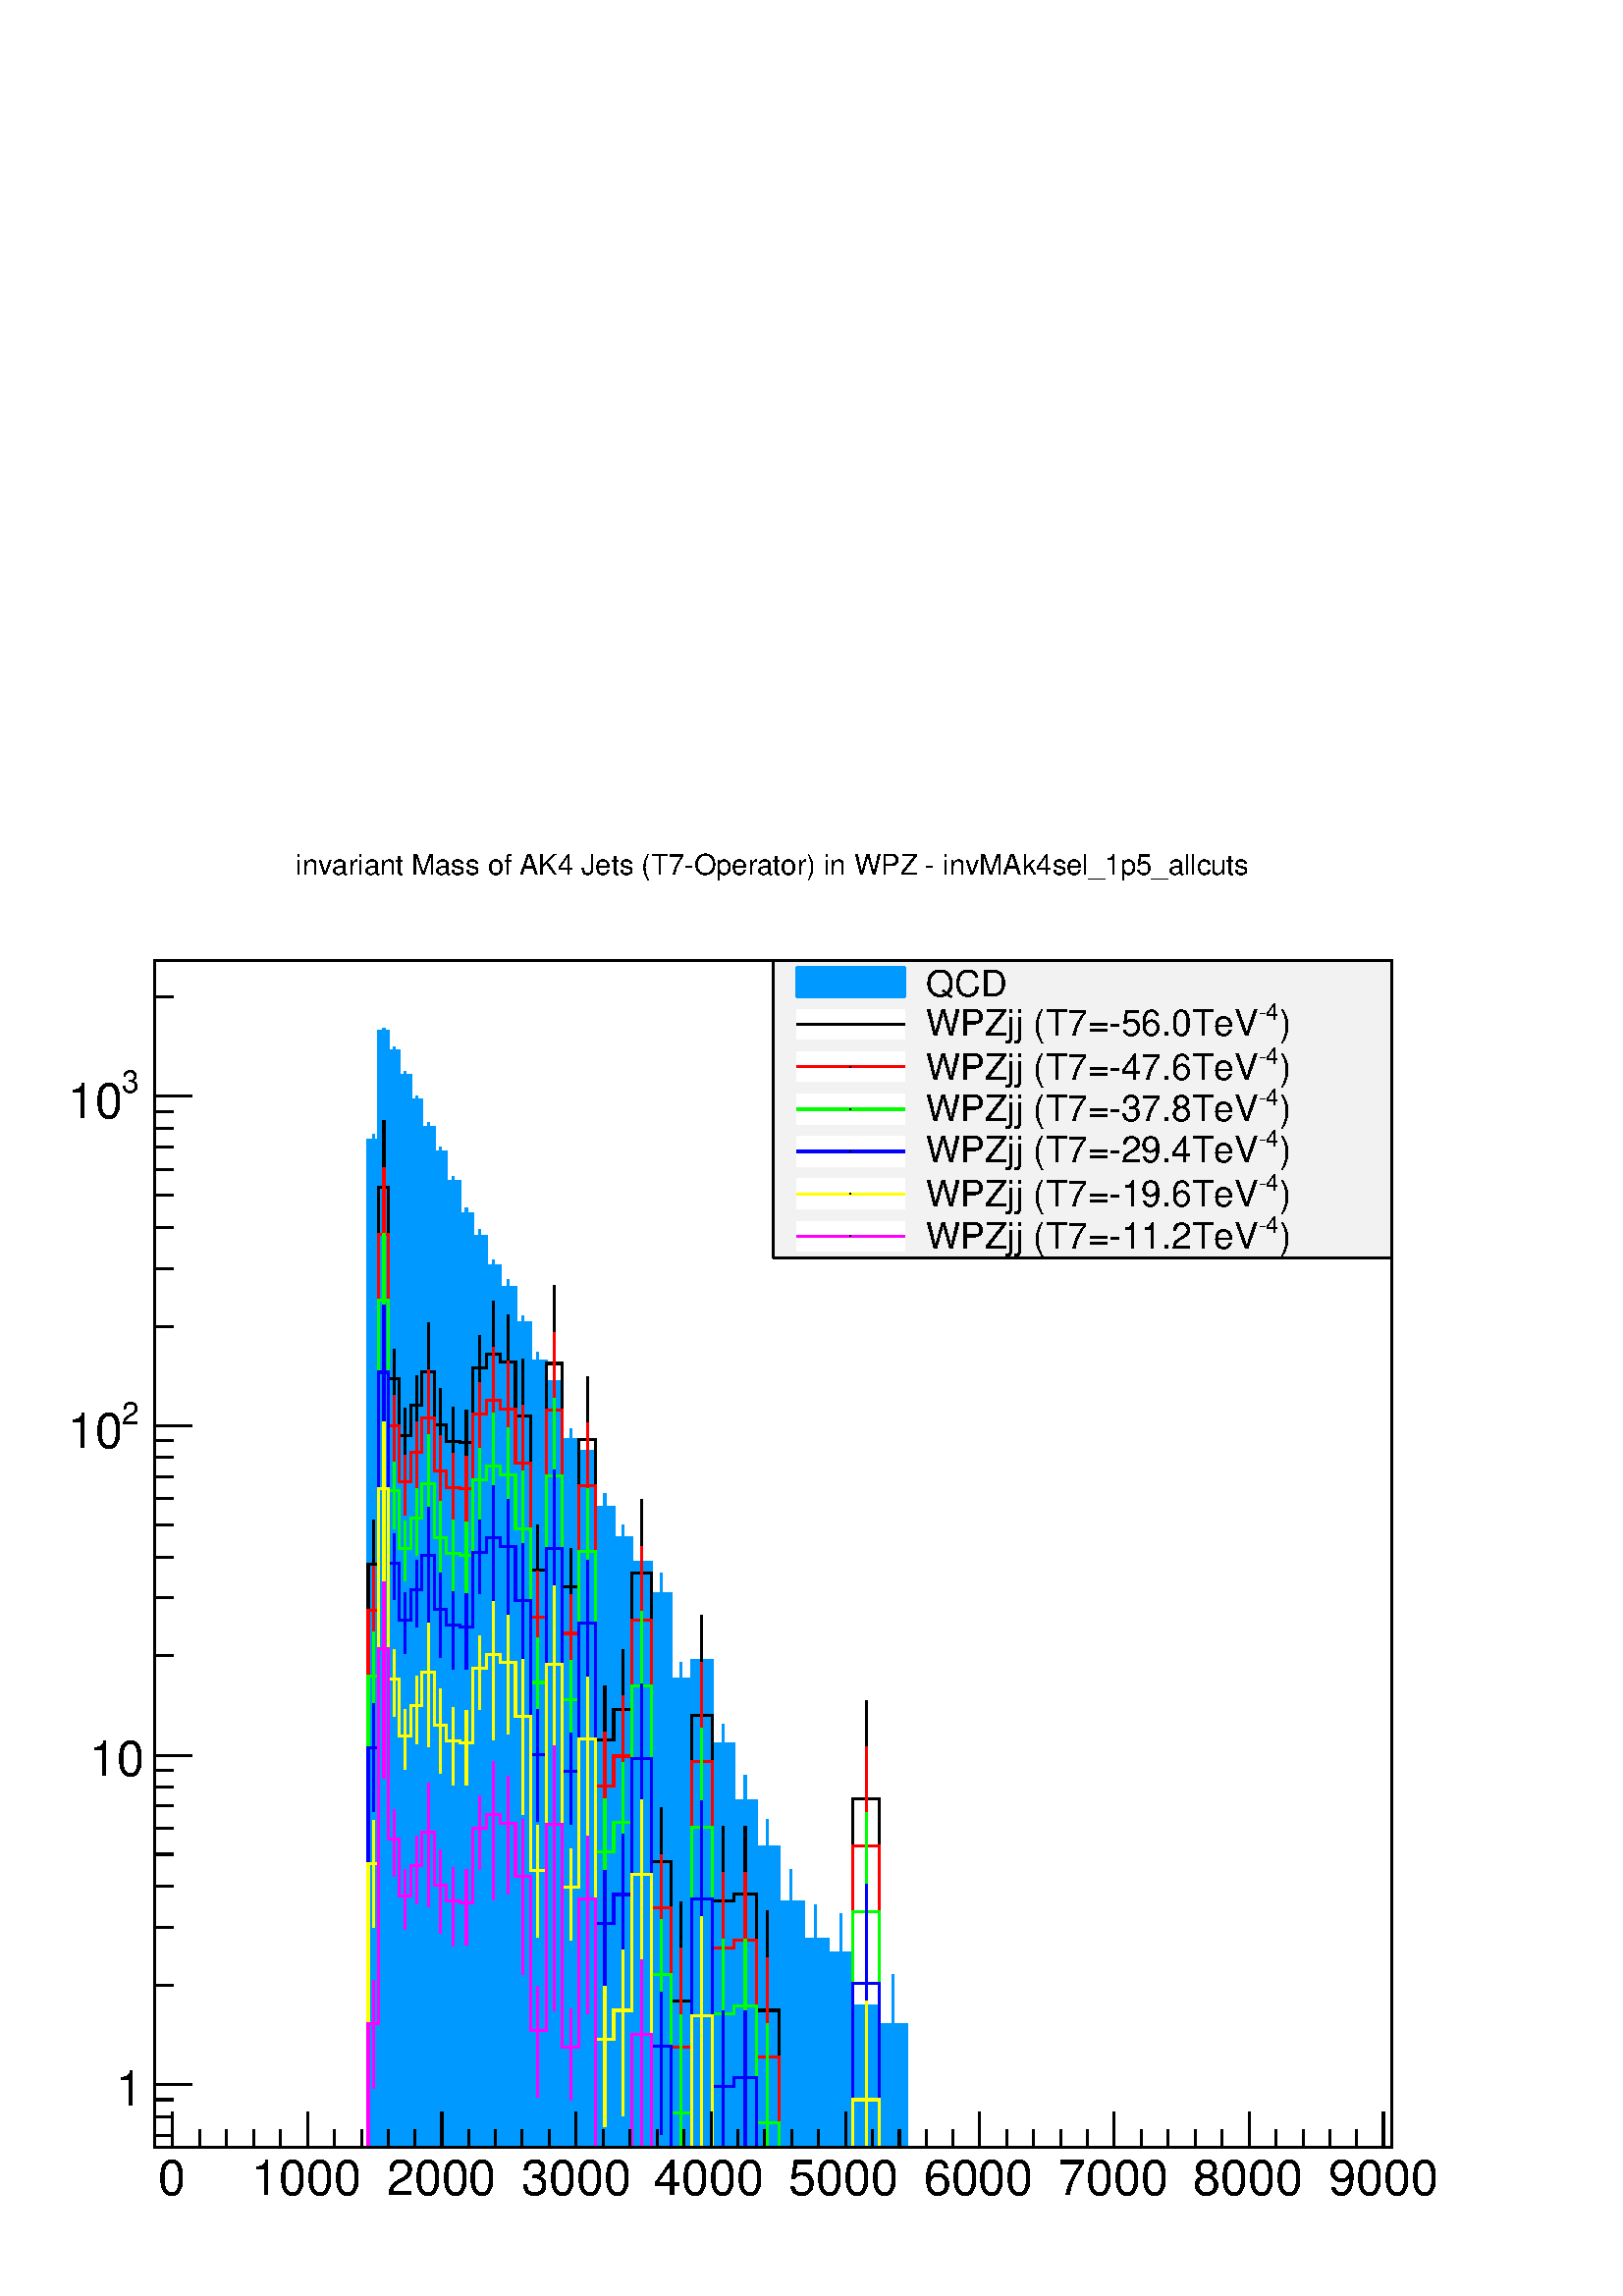 %!PS-Adobe-2.0 EPSF-2.0
%%BoundingBox:  0 0 567 544
%%EndComments
%%BeginProlog
80 dict begin
/s {stroke} def /l {lineto} def /m {moveto} def /t {translate} def
/r {rotate} def /rl {roll}  def /R {repeat} def
/d {rlineto} def /rm {rmoveto} def /gr {grestore} def /f {eofill} def
/c {setrgbcolor} def /black {0 setgray} def /sd {setdash} def
/cl {closepath} def /sf {scalefont setfont} def /lw {setlinewidth} def
/box {m dup 0 exch d exch 0 d 0 exch neg d cl} def
/NC{systemdict begin initclip end}def/C{NC box clip newpath}def
/bl {box s} def /bf {box f} def /Y { 0 exch d} def /X { 0 d} def 
/K {{pop pop 0 moveto} exch kshow} bind def
/ita {/ang 15 def gsave [1 0 ang dup sin exch cos div 1 0 0] concat} def 
/mp {newpath /y exch def /x exch def} def
/side {[w .77 mul w .23 mul] .385 w mul sd w 0 l currentpoint t -144 r} def
/mr {mp x y w2 0 360 arc} def /m24 {mr s} def /m20 {mr f} def
/mb {mp x y w2 add m w2 neg 0 d 0 w neg d w 0 d 0 w d cl} def
/mt {mp x y w2 add m w2 neg w neg d w 0 d cl} def
/m21 {mb f} def /m25 {mb s} def /m22 {mt f} def /m26{mt s} def
/m23 {mp x y w2 sub m w2 w d w neg 0 d cl f} def
/m27 {mp x y w2 add m w3 neg w2 neg d w3 w2 neg d w3 w2 d cl s} def
/m28 {mp x w2 sub y w2 sub w3 add m w3 0 d  0 w3 neg d w3 0 d 0 w3 d w3 0 d  0 w3 d w3 neg 0 d 0 w3 d w3 neg 0 d 0 w3 neg d w3 neg 0 d cl s } def
/m29 {mp gsave x w2 sub y w2 add w3 sub m currentpoint t 4 {side} repeat cl fill gr} def
/m30 {mp gsave x w2 sub y w2 add w3 sub m currentpoint t 4 {side} repeat cl s gr} def
/m31 {mp x y w2 sub m 0 w d x w2 sub y m w 0 d x w2 sub y w2 add m w w neg d x w2 sub y w2 sub m w w d s} def
/m32 {mp x y w2 sub m w2 w d w neg 0 d cl s} def
/m33 {mp x y w2 add m w3 neg w2 neg d w3 w2 neg d w3 w2 d cl f} def
/m34 {mp x w2 sub y w2 sub w3 add m w3 0 d  0 w3 neg d w3 0 d 0 w3 d w3 0 d  0 w3 d w3 neg 0 d 0 w3 d w3 neg 0 d 0 w3 neg d w3 neg 0 d cl f } def
/m2 {mp x y w2 sub m 0 w d x w2 sub y m w 0 d s} def
/m5 {mp x w2 sub y w2 sub m w w d x w2 sub y w2 add m w w neg d s} def
/reEncode {exch findfont dup length dict begin {1 index /FID eq  {pop pop} {def} ifelse } forall /Encoding exch def currentdict end dup /FontName get exch definefont pop } def [/Times-Bold /Times-Italic /Times-BoldItalic /Helvetica /Helvetica-Oblique
 /Helvetica-Bold /Helvetica-BoldOblique /Courier /Courier-Oblique /Courier-Bold /Courier-BoldOblique /Times-Roman /AvantGarde-Book /AvantGarde-BookOblique /AvantGarde-Demi /AvantGarde-DemiOblique /Bookman-Demi /Bookman-DemiItalic /Bookman-Light
 /Bookman-LightItalic /Helvetica-Narrow /Helvetica-Narrow-Bold /Helvetica-Narrow-BoldOblique /Helvetica-Narrow-Oblique /NewCenturySchlbk-Roman /NewCenturySchlbk-Bold /NewCenturySchlbk-BoldItalic /NewCenturySchlbk-Italic /Palatino-Bold
 /Palatino-BoldItalic /Palatino-Italic /Palatino-Roman ] {ISOLatin1Encoding reEncode } forall
%%EndProlog
%%BeginSetup
%%EndSetup
newpath  gsave  .25 .25 scale  gsave  0 0 t black[  ] 0 sd 3 lw 1 1 1 c 2268 2176 0 0 bf black 1 1 1 c 1814 1741 227 218 bf black 1814 1741 227 218 bl 1 1 1 c 1814 1741 227 218 bf black 1814 1741 227 218 bl 0 0 0.6 c 1 1 1 c black 0 0 0.6 c 227 218 m
 1814 X s black 227 218 m 1814 X s 253 270 m -52 Y s 293 244 m -26 Y s 332 244 m -26 Y s 372 244 m -26 Y s 411 244 m -26 Y s 451 270 m -52 Y s 490 244 m -26 Y s 530 244 m -26 Y s 569 244 m -26 Y s 608 244 m -26 Y s 648 270 m -52 Y s 687 244 m -26 Y s
 727 244 m -26 Y s 766 244 m -26 Y s 806 244 m -26 Y s 845 270 m -52 Y s 885 244 m -26 Y s 924 244 m -26 Y s 964 244 m -26 Y s 1003 244 m -26 Y s 1043 270 m -52 Y s 1082 244 m -26 Y s 1121 244 m -26 Y s 1161 244 m -26 Y s 1200 244 m -26 Y s 1240 270
 m -52 Y s 1279 244 m -26 Y s 1319 244 m -26 Y s 1358 244 m -26 Y s 1398 244 m -26 Y s 1437 270 m -52 Y s 1477 244 m -26 Y s 1516 244 m -26 Y s 1556 244 m -26 Y s 1595 244 m -26 Y s 1634 270 m -52 Y s 1674 244 m -26 Y s 1713 244 m -26 Y s 1753 244 m
 -26 Y s 1792 244 m -26 Y s 1832 270 m -52 Y s 1871 244 m -26 Y s 1911 244 m -26 Y s 1950 244 m -26 Y s 1990 244 m -26 Y s 2029 270 m -52 Y s 253 270 m -52 Y s 2029 270 m -52 Y s
 gsave  2268 2176 0 0 C 232.099 148.391 t 0 r /Helvetica findfont 72.293 sf 0 0 m (0) show NC gr 
 gsave  2268 2176 0 0 C 369.075 148.391 t 0 r /Helvetica findfont 72.293 sf 0 0 m (1000) show NC gr 
 gsave  2268 2176 0 0 C 566.929 148.391 t 0 r /Helvetica findfont 72.293 sf 0 0 m (2000) show NC gr 
 gsave  2268 2176 0 0 C 764.784 148.391 t 0 r /Helvetica findfont 72.293 sf 0 0 m (3000) show NC gr 
 gsave  2268 2176 0 0 C 958.833 148.391 t 0 r /Helvetica findfont 72.293 sf 0 0 m (4000) show NC gr 
 gsave  2268 2176 0 0 C 1156.69 148.391 t 0 r /Helvetica findfont 72.293 sf 0 0 m (5000) show NC gr 
 gsave  2268 2176 0 0 C 1354.54 148.391 t 0 r /Helvetica findfont 72.293 sf 0 0 m (6000) show NC gr 
 gsave  2268 2176 0 0 C 1552.4 148.391 t 0 r /Helvetica findfont 72.293 sf 0 0 m (7000) show NC gr 
 gsave  2268 2176 0 0 C 1750.25 148.391 t 0 r /Helvetica findfont 72.293 sf 0 0 m (8000) show NC gr 
 gsave  2268 2176 0 0 C 1948.11 148.391 t 0 r /Helvetica findfont 72.293 sf 0 0 m (9000) show NC gr  227 218 m 1741 Y s 254 235 m -27 X s 254 263 m -27 X s 254 288 m -27 X s 281 310 m -54 X s
 gsave  2268 2176 0 0 C 209.083 279.621 t 0 r  -39 0 t /Helvetica findfont 72.293 sf 0 0 m (1) show NC gr  254 456 m -27 X s 254 541 m -27 X s 254 601 m -27 X s 254 648 m -27 X s 254 686 m -27 X s 254 719 m -27 X s 254 747 m -27 X s 254 771 m -27 X s
 281 793 m -54 X s
 gsave  2268 2176 0 0 C 209.083 762.989 t 0 r  -78 0 t /Helvetica findfont 72.293 sf 0 0 m (10) show NC gr  254 939 m -27 X s 254 1024 m -27 X s 254 1084 m -27 X s 254 1131 m -27 X s 254 1170 m -27 X s 254 1202 m -27 X s 254 1230 m -27 X s 254 1255 m
 -27 X s 281 1277 m -54 X s
 gsave  2268 2176 0 0 C 178.83 1278.44 t 0 r /Helvetica findfont 45.659 sf 0 0 m (2) show NC gr 
 gsave  2268 2176 0 0 C 98.927 1244.2 t 0 r /Helvetica findfont 72.293 sf 0 0 m (10) show NC gr  254 1422 m -27 X s 254 1507 m -27 X s 254 1568 m -27 X s 254 1615 m -27 X s 254 1653 m -27 X s 254 1685 m -27 X s 254 1713 m -27 X s 254 1738 m -27 X s
 281 1760 m -54 X s
 gsave  2268 2176 0 0 C 178.83 1765.47 t 0 r /Helvetica findfont 45.659 sf 0 0 m (3) show NC gr 
 gsave  2268 2176 0 0 C 98.927 1727.42 t 0 r /Helvetica findfont 72.293 sf 0 0 m (10) show NC gr  254 1906 m -27 X s 0 0.6 1 c black 0 0.6 1 c 548 1688 m 8 Y s 548 1696 m 8 Y s black /w 2 def /w2 {w 2 div} def /w3 {w 3 div} def 548 1696 m20 0 0.6 1
 c 563 1850 m 5 Y s 563 1855 m 5 Y s black 563 1855 m20 0 0.6 1 c 578 1821 m 6 Y s 578 1827 m 6 Y s black 578 1827 m20 0 0.6 1 c 594 1784 m 7 Y s 594 1791 m 6 Y s black 594 1791 m20 0 0.6 1 c 611 1747 m 7 Y s 611 1754 m 6 Y s black 611 1754 m20 0 0.6
 1 c 628 1707 m 7 Y s 628 1714 m 7 Y s black 628 1714 m20 0 0.6 1 c 646 1671 m 7 Y s 646 1678 m 8 Y s black 646 1678 m20 0 0.6 1 c 665 1628 m 7 Y s 665 1635 m 8 Y s black 665 1635 m20 0 0.6 1 c 684 1579 m 8 Y s 684 1587 m 9 Y s black 684 1587 m20 0
 0.6 1 c 703 1546 m 9 Y s 703 1555 m 9 Y s black 703 1555 m20 0 0.6 1 c 724 1500 m 11 Y s 724 1511 m 9 Y s black 724 1511 m20 0 0.6 1 c 745 1467 m 12 Y s 745 1479 m 12 Y s black 745 1479 m20 0 0.6 1 c 767 1415 m 12 Y s 767 1427 m 11 Y s black 767
 1427 m20 0 0.6 1 c 789 1358 m 14 Y s 789 1372 m 13 Y s black 789 1372 m20 0 0.6 1 c 813 1327 m 15 Y s 813 1342 m 13 Y s black 813 1342 m20 0 0.6 1 c 837 1240 m 17 Y s 837 1257 m 15 Y s black 837 1257 m20 0 0.6 1 c 862 1221 m 18 Y s 862 1239 m 16 Y s
 black 862 1239 m20 0 0.6 1 c 887 1135 m 22 Y s 887 1157 m 20 Y s black 887 1157 m20 0 0.6 1 c 914 1090 m 22 Y s 914 1112 m 19 Y s black 914 1112 m20 0 0.6 1 c 941 1046 m 30 Y s 941 1076 m 27 Y s black 941 1076 m20 0 0.6 1 c 970 994 m 36 Y s 970 1030
 m 30 Y s black 970 1030 m20 0 0.6 1 c 999 878 m 27 Y s 999 905 m 24 Y s black 999 905 m20 0 0.6 1 c 1029 876 m 56 Y s 1029 932 m 44 Y s black 1029 932 m20 0 0.6 1 c 1060 775 m 35 Y s 1060 810 m 29 Y s black 1060 810 m20 0 0.6 1 c 1093 682 m 45 Y s
 1093 727 m 37 Y s black 1093 727 m20 0 0.6 1 c 1126 609 m 50 Y s 1126 659 m 40 Y s black 1126 659 m20 0 0.6 1 c 1160 518 m 60 Y s 1160 578 m 47 Y s black 1160 578 m20 0 0.6 1 c 1196 454 m 69 Y s 1196 523 m 51 Y s black 1196 523 m20 0 0.6 1 c 1233
 423 m 80 Y s 1233 503 m 58 Y s black 1233 503 m20 0 0.6 1 c 1271 315 m 111 Y s 1271 426 m 73 Y s black 1271 426 m20 0 0.6 1 c 1310 285 m 113 Y s 1310 398 m 73 Y s black 1310 398 m20 0 0.6 1 c black 0 0.6 1 c 227 218 m 313 X 1478 Y 15 X 159 Y 15 X
 -28 Y 16 X -36 Y 17 X -37 Y 16 X -40 Y 18 X -36 Y 18 X -43 Y 19 X -48 Y 19 X -32 Y 20 X -44 Y 21 X -32 Y 22 X -52 Y 22 X -55 Y 23 X -30 Y 23 X -85 Y 25 X -18 Y 25 X -82 Y 26 X -45 Y 27 X -36 Y 28 X -46 Y 29 X -125 Y 30 X 27 Y 31 X -122 Y 31 X -83 Y
 33 X -68 Y 34 X -81 Y 35 X -55 Y 36 X -20 Y 37 X -77 Y 39 X -28 Y 40 X -180 Y 421 X f 227 218 m 313 X 1478 Y 15 X 159 Y 15 X -28 Y 16 X -36 Y 17 X -37 Y 16 X -40 Y 18 X -36 Y 18 X -43 Y 19 X -48 Y 19 X -32 Y 20 X -44 Y 21 X -32 Y 22 X -52 Y 22 X -55
 Y 23 X -30 Y 23 X -85 Y 25 X -18 Y 25 X -82 Y 26 X -45 Y 27 X -36 Y 28 X -46 Y 29 X -125 Y 30 X 27 Y 31 X -122 Y 31 X -83 Y 33 X -68 Y 34 X -81 Y 35 X -55 Y 36 X -20 Y 37 X -77 Y 39 X -28 Y 40 X -180 Y 421 X s black 1 1 1 c black 548 981 m 93 Y s
 548 1074 m 65 Y s 548 1074 m20 563 1436 m 190 Y s 563 1626 m 98 Y s 563 1626 m20 578 1291 m 55 Y s 578 1346 m 43 Y s 578 1346 m20 594 1214 m 48 Y s 594 1262 m 40 Y s 594 1262 m20 611 1251 m 56 Y s 611 1307 m 43 Y s 611 1307 m20 628 1247 m 109 Y s
 628 1356 m 72 Y s 628 1356 m20 646 1208 m 70 Y s 646 1278 m 53 Y s 646 1278 m20 665 1190 m 64 Y s 665 1254 m 50 Y s 665 1254 m20 684 1190 m 62 Y s 684 1252 m 48 Y s 684 1252 m20 703 1301 m 61 Y s 703 1362 m 47 Y s 703 1362 m20 724 1257 m 125 Y s 724
 1382 m 78 Y s 724 1382 m20 745 1265 m 105 Y s 745 1370 m 69 Y s 745 1370 m20 767 1147 m 144 Y s 767 1291 m 84 Y s 767 1291 m20 789 967 m 98 Y s 789 1065 m 66 Y s 789 1065 m20 813 1094 m 274 Y s 813 1368 m 114 Y s 813 1368 m20 837 962 m 78 Y s 837
 1040 m 57 Y s 837 1040 m20 862 1090 m 167 Y s 862 1257 m 92 Y s 862 1257 m20 887 689 m 127 Y s 887 816 m 79 Y s 887 816 m20 914 705 m 155 Y s 914 860 m 88 Y s 914 860 m20 941 821 m 239 Y s 941 1060 m 109 Y s 941 1060 m20 970 508 m 129 Y s 970 637 m
 80 Y s 970 637 m20 999 218 m 215 Y s 999 433 m 145 Y s 999 433 m20 1029 218 m 634 Y s 1029 852 m 146 Y s 1029 852 m20 1060 331 m 248 Y s 1060 579 m 110 Y s 1060 579 m20 1093 398 m 192 Y s 1093 590 m 99 Y s 1093 590 m20 1126 218 m 201 Y s 1126 419 m
 146 Y s 1126 419 m20 1271 218 m 511 Y s 1271 729 m 145 Y s 1271 729 m20 1 1 1 c black 254 218 m 286 X 856 Y 15 X 552 Y 15 X -280 Y 16 X -84 Y 17 X 45 Y 16 X 49 Y 18 X -78 Y 18 X -24 Y 19 X -2 Y 19 X 110 Y 20 X 20 Y 21 X -12 Y 22 X -79 Y 22 X -226 Y
 23 X 303 Y 23 X -328 Y 25 X 217 Y 25 X -441 Y 26 X 44 Y 27 X 200 Y 28 X -423 Y 29 X -204 Y 30 X 419 Y 31 X -273 Y 31 X 11 Y 33 X -171 Y 34 X -201 Y 108 X 511 Y 39 X -511 Y 751 X s 1 0 0 c 1 1 1 c black 1 0 0 c 548 912 m 94 Y s 548 1006 m 65 Y s
 black 548 1006 m20 1 0 0 c 563 1368 m 190 Y s 563 1558 m 98 Y s black 563 1558 m20 1 0 0 c 578 1223 m 54 Y s 578 1277 m 44 Y s black 578 1277 m20 1 0 0 c 594 1145 m 49 Y s 594 1194 m 40 Y s black 594 1194 m20 1 0 0 c 611 1183 m 55 Y s 611 1238 m 44
 Y s black 611 1238 m20 1 0 0 c 628 1178 m 110 Y s 628 1288 m 71 Y s black 628 1288 m20 1 0 0 c 646 1139 m 71 Y s 646 1210 m 52 Y s black 646 1210 m20 1 0 0 c 665 1122 m 64 Y s 665 1186 m 50 Y s black 665 1186 m20 1 0 0 c 684 1122 m 62 Y s 684 1184 m
 48 Y s black 684 1184 m20 1 0 0 c 703 1233 m 61 Y s 703 1294 m 46 Y s black 703 1294 m20 1 0 0 c 724 1189 m 125 Y s 724 1314 m 78 Y s black 724 1314 m20 1 0 0 c 745 1197 m 104 Y s 745 1301 m 70 Y s black 745 1301 m20 1 0 0 c 767 1079 m 143 Y s 767
 1222 m 85 Y s black 767 1222 m20 1 0 0 c 789 899 m 97 Y s 789 996 m 67 Y s black 789 996 m20 1 0 0 c 813 1025 m 274 Y s 813 1299 m 115 Y s black 813 1299 m20 1 0 0 c 837 894 m 78 Y s 837 972 m 57 Y s black 837 972 m20 1 0 0 c 862 1022 m 167 Y s 862
 1189 m 92 Y s black 862 1189 m20 1 0 0 c 887 621 m 127 Y s 887 748 m 79 Y s black 887 748 m20 1 0 0 c 914 637 m 155 Y s 914 792 m 88 Y s black 914 792 m20 1 0 0 c 941 753 m 239 Y s 941 992 m 108 Y s black 941 992 m20 1 0 0 c 970 439 m 130 Y s 970
 569 m 79 Y s black 970 569 m20 1 0 0 c 999 218 m 147 Y s 999 365 m 145 Y s black 999 365 m20 1 0 0 c 1029 218 m 566 Y s 1029 784 m 145 Y s black 1029 784 m20 1 0 0 c 1060 263 m 248 Y s 1060 511 m 110 Y s black 1060 511 m20 1 0 0 c 1093 330 m 192 Y s
 1093 522 m 99 Y s black 1093 522 m20 1 0 0 c 1126 218 m 133 Y s 1126 351 m 145 Y s black 1126 351 m20 1 0 0 c 1271 218 m 442 Y s 1271 660 m 146 Y s black 1271 660 m20 1 0 0 c 1 1 1 c black 1 0 0 c 254 218 m 286 X 788 Y 15 X 552 Y 15 X -281 Y 16 X
 -83 Y 17 X 44 Y 16 X 50 Y 18 X -78 Y 18 X -24 Y 19 X -2 Y 19 X 110 Y 20 X 20 Y 21 X -13 Y 22 X -79 Y 22 X -226 Y 23 X 303 Y 23 X -327 Y 25 X 217 Y 25 X -441 Y 26 X 44 Y 27 X 200 Y 28 X -423 Y 29 X -204 Y 30 X 419 Y 31 X -273 Y 31 X 11 Y 33 X -171 Y
 34 X -133 Y 108 X 442 Y 39 X -442 Y 751 X s 0 1 0 c 1 1 1 c black 0 1 0 c 548 816 m 93 Y s 548 909 m 65 Y s black 548 909 m20 0 1 0 c 563 1271 m 190 Y s 563 1461 m 98 Y s black 563 1461 m20 0 1 0 c 578 1126 m 55 Y s 578 1181 m 43 Y s black 578 1181
 m20 0 1 0 c 594 1049 m 48 Y s 594 1097 m 40 Y s black 594 1097 m20 0 1 0 c 611 1086 m 55 Y s 611 1141 m 44 Y s black 611 1141 m20 0 1 0 c 628 1082 m 109 Y s 628 1191 m 72 Y s black 628 1191 m20 0 1 0 c 646 1043 m 70 Y s 646 1113 m 53 Y s black 646
 1113 m20 0 1 0 c 665 1025 m 64 Y s 665 1089 m 50 Y s black 665 1089 m20 0 1 0 c 684 1025 m 62 Y s 684 1087 m 48 Y s black 684 1087 m20 0 1 0 c 703 1136 m 61 Y s 703 1197 m 46 Y s black 703 1197 m20 0 1 0 c 724 1092 m 125 Y s 724 1217 m 78 Y s black
 724 1217 m20 0 1 0 c 745 1100 m 105 Y s 745 1205 m 69 Y s black 745 1205 m20 0 1 0 c 767 982 m 144 Y s 767 1126 m 84 Y s black 767 1126 m20 0 1 0 c 789 802 m 98 Y s 789 900 m 66 Y s black 789 900 m20 0 1 0 c 813 929 m 274 Y s 813 1203 m 114 Y s
 black 813 1203 m20 0 1 0 c 837 797 m 78 Y s 837 875 m 57 Y s black 837 875 m20 0 1 0 c 862 925 m 167 Y s 862 1092 m 92 Y s black 862 1092 m20 0 1 0 c 887 524 m 127 Y s 887 651 m 79 Y s black 887 651 m20 0 1 0 c 914 540 m 155 Y s 914 695 m 88 Y s
 black 914 695 m20 0 1 0 c 941 656 m 239 Y s 941 895 m 109 Y s black 941 895 m20 0 1 0 c 970 343 m 129 Y s 970 472 m 80 Y s black 970 472 m20 0 1 0 c 999 218 m 50 Y s 999 268 m 145 Y s black 999 268 m20 0 1 0 c 1029 218 m 469 Y s 1029 687 m 146 Y s
 black 1029 687 m20 0 1 0 c 1060 218 m 196 Y s 1060 414 m 110 Y s black 1060 414 m20 0 1 0 c 1093 233 m 192 Y s 1093 425 m 99 Y s black 1093 425 m20 0 1 0 c 1126 218 m 36 Y s 1126 254 m 145 Y s black 1126 254 m20 0 1 0 c 1271 218 m 346 Y s 1271 564 m
 145 Y s black 1271 564 m20 0 1 0 c 1 1 1 c black 0 1 0 c 254 218 m 286 X 691 Y 15 X 552 Y 15 X -280 Y 16 X -84 Y 17 X 44 Y 16 X 50 Y 18 X -78 Y 18 X -24 Y 19 X -2 Y 19 X 110 Y 20 X 20 Y 21 X -12 Y 22 X -79 Y 22 X -226 Y 23 X 303 Y 23 X -328 Y 25 X
 217 Y 25 X -441 Y 26 X 44 Y 27 X 200 Y 28 X -423 Y 29 X -204 Y 30 X 419 Y 31 X -273 Y 31 X 11 Y 33 X -171 Y 34 X -36 Y 108 X 346 Y 39 X -346 Y 751 X s 0 0 1 c 1 1 1 c black 0 0 1 c 548 710 m 94 Y s 548 804 m 65 Y s black 548 804 m20 0 0 1 c 563 1165
 m 190 Y s 563 1355 m 98 Y s black 563 1355 m20 0 0 1 c 578 1021 m 54 Y s 578 1075 m 43 Y s black 578 1075 m20 0 0 1 c 594 943 m 49 Y s 594 992 m 40 Y s black 594 992 m20 0 0 1 c 611 981 m 55 Y s 611 1036 m 44 Y s black 611 1036 m20 0 0 1 c 628 976 m
 110 Y s 628 1086 m 71 Y s black 628 1086 m20 0 0 1 c 646 937 m 70 Y s 646 1007 m 53 Y s black 646 1007 m20 0 0 1 c 665 919 m 65 Y s 665 984 m 49 Y s black 665 984 m20 0 0 1 c 684 920 m 62 Y s 684 982 m 48 Y s black 684 982 m20 0 0 1 c 703 1031 m 60
 Y s 703 1091 m 47 Y s black 703 1091 m20 0 0 1 c 724 987 m 125 Y s 724 1112 m 77 Y s black 724 1112 m20 0 0 1 c 745 995 m 104 Y s 745 1099 m 70 Y s black 745 1099 m20 0 0 1 c 767 877 m 143 Y s 767 1020 m 84 Y s black 767 1020 m20 0 0 1 c 789 696 m
 98 Y s 789 794 m 67 Y s black 789 794 m20 0 0 1 c 813 823 m 274 Y s 813 1097 m 115 Y s black 813 1097 m20 0 0 1 c 837 692 m 78 Y s 837 770 m 56 Y s black 837 770 m20 0 0 1 c 862 820 m 167 Y s 862 987 m 92 Y s black 862 987 m20 0 0 1 c 887 418 m 128
 Y s 887 546 m 78 Y s black 887 546 m20 0 0 1 c 914 434 m 155 Y s 914 589 m 88 Y s black 914 589 m20 0 0 1 c 941 551 m 238 Y s 941 789 m 109 Y s black 941 789 m20 0 0 1 c 970 237 m 130 Y s 970 367 m 79 Y s black 970 367 m20 0 0 1 c 1029 218 m 364 Y s
 1029 582 m 145 Y s black 1029 582 m20 0 0 1 c 1060 218 m 90 Y s 1060 308 m 111 Y s black 1060 308 m20 0 0 1 c 1093 218 m 102 Y s 1093 320 m 98 Y s black 1093 320 m20 0 0 1 c 1271 218 m 240 Y s 1271 458 m 146 Y s black 1271 458 m20 0 0 1 c 1 1 1 c
 black 0 0 1 c 254 218 m 286 X 586 Y 15 X 551 Y 15 X -280 Y 16 X -83 Y 17 X 44 Y 16 X 50 Y 18 X -79 Y 18 X -23 Y 19 X -2 Y 19 X 109 Y 20 X 21 Y 21 X -13 Y 22 X -79 Y 22 X -226 Y 23 X 303 Y 23 X -327 Y 25 X 217 Y 25 X -441 Y 26 X 43 Y 27 X 200 Y 28 X
 -422 Y 29 X -149 Y 30 X 364 Y 31 X -274 Y 31 X 12 Y 33 X -102 Y 142 X 240 Y 39 X -240 Y 751 X s 1 1 0 c 1 1 1 c black 1 1 0 c 548 540 m 94 Y s 548 634 m 64 Y s black 548 634 m20 1 1 0 c 563 995 m 190 Y s 563 1185 m 98 Y s black 563 1185 m20 1 1 0 c
 578 851 m 54 Y s 578 905 m 43 Y s black 578 905 m20 1 1 0 c 594 773 m 49 Y s 594 822 m 39 Y s black 594 822 m20 1 1 0 c 611 810 m 56 Y s 611 866 m 44 Y s black 611 866 m20 1 1 0 c 628 806 m 109 Y s 628 915 m 72 Y s black 628 915 m20 1 1 0 c 646 767
 m 70 Y s 646 837 m 53 Y s black 646 837 m20 1 1 0 c 665 749 m 65 Y s 665 814 m 49 Y s black 665 814 m20 1 1 0 c 684 750 m 62 Y s 684 812 m 47 Y s black 684 812 m20 1 1 0 c 703 861 m 60 Y s 703 921 m 47 Y s black 703 921 m20 1 1 0 c 724 816 m 125 Y s
 724 941 m 78 Y s black 724 941 m20 1 1 0 c 745 824 m 105 Y s 745 929 m 69 Y s black 745 929 m20 1 1 0 c 767 707 m 143 Y s 767 850 m 84 Y s black 767 850 m20 1 1 0 c 789 526 m 98 Y s 789 624 m 66 Y s black 789 624 m20 1 1 0 c 813 653 m 274 Y s 813
 927 m 115 Y s black 813 927 m20 1 1 0 c 837 522 m 78 Y s 837 600 m 56 Y s black 837 600 m20 1 1 0 c 862 649 m 168 Y s 862 817 m 91 Y s black 862 817 m20 1 1 0 c 887 248 m 128 Y s 887 376 m 78 Y s black 887 376 m20 1 1 0 c 914 264 m 155 Y s 914 419 m
 88 Y s black 914 419 m20 1 1 0 c 941 381 m 238 Y s 941 619 m 109 Y s black 941 619 m20 1 1 0 c 1029 218 m 193 Y s 1029 411 m 146 Y s black 1029 411 m20 1 1 0 c 1271 218 m 70 Y s 1271 288 m 145 Y s black 1271 288 m20 1 1 0 c 1 1 1 c black 1 1 0 c 254
 218 m 286 X 416 Y 15 X 551 Y 15 X -280 Y 16 X -83 Y 17 X 44 Y 16 X 49 Y 18 X -78 Y 18 X -23 Y 19 X -2 Y 19 X 109 Y 20 X 20 Y 21 X -12 Y 22 X -79 Y 22 X -226 Y 23 X 303 Y 23 X -327 Y 25 X 217 Y 25 X -441 Y 26 X 43 Y 27 X 200 Y 28 X -401 Y 59 X 193 Y
 31 X -193 Y 206 X 70 Y 39 X -70 Y 751 X s 1 0 1 c 1 1 1 c black 1 0 1 c 548 305 m 94 Y s 548 399 m 64 Y s black 548 399 m20 1 0 1 c 563 760 m 190 Y s 563 950 m 98 Y s black 563 950 m20 1 0 1 c 578 616 m 54 Y s 578 670 m 43 Y s black 578 670 m20 1 0
 1 c 594 538 m 49 Y s 594 587 m 39 Y s black 594 587 m20 1 0 1 c 611 575 m 56 Y s 611 631 m 44 Y s black 611 631 m20 1 0 1 c 628 571 m 109 Y s 628 680 m 72 Y s black 628 680 m20 1 0 1 c 646 532 m 70 Y s 646 602 m 53 Y s black 646 602 m20 1 0 1 c 665
 514 m 65 Y s 665 579 m 49 Y s black 665 579 m20 1 0 1 c 684 515 m 62 Y s 684 577 m 48 Y s black 684 577 m20 1 0 1 c 703 626 m 60 Y s 703 686 m 47 Y s black 703 686 m20 1 0 1 c 724 581 m 125 Y s 724 706 m 78 Y s black 724 706 m20 1 0 1 c 745 590 m
 104 Y s 745 694 m 69 Y s black 745 694 m20 1 0 1 c 767 472 m 143 Y s 767 615 m 84 Y s black 767 615 m20 1 0 1 c 789 291 m 98 Y s 789 389 m 66 Y s black 789 389 m20 1 0 1 c 813 418 m 274 Y s 813 692 m 115 Y s black 813 692 m20 1 0 1 c 837 287 m 78 Y
 s 837 365 m 56 Y s black 837 365 m20 1 0 1 c 862 414 m 168 Y s 862 582 m 92 Y s black 862 582 m20 1 0 1 c 941 218 m 166 Y s 941 384 m 109 Y s black 941 384 m20 1 0 1 c 1 1 1 c black 1 0 1 c 254 218 m 286 X 181 Y 15 X 551 Y 15 X -280 Y 16 X -83 Y 17
 X 44 Y 16 X 49 Y 18 X -78 Y 18 X -23 Y 19 X -2 Y 19 X 109 Y 20 X 20 Y 21 X -12 Y 22 X -79 Y 22 X -226 Y 23 X 303 Y 23 X -327 Y 25 X 217 Y 25 X -364 Y 53 X 166 Y 28 X -166 Y 1086 X s black 227 218 m 1814 X s 253 270 m -52 Y s 293 244 m -26 Y s 332
 244 m -26 Y s 372 244 m -26 Y s 411 244 m -26 Y s 451 270 m -52 Y s 490 244 m -26 Y s 530 244 m -26 Y s 569 244 m -26 Y s 608 244 m -26 Y s 648 270 m -52 Y s 687 244 m -26 Y s 727 244 m -26 Y s 766 244 m -26 Y s 806 244 m -26 Y s 845 270 m -52 Y s
 885 244 m -26 Y s 924 244 m -26 Y s 964 244 m -26 Y s 1003 244 m -26 Y s 1043 270 m -52 Y s 1082 244 m -26 Y s 1121 244 m -26 Y s 1161 244 m -26 Y s 1200 244 m -26 Y s 1240 270 m -52 Y s 1279 244 m -26 Y s 1319 244 m -26 Y s 1358 244 m -26 Y s 1398
 244 m -26 Y s 1437 270 m -52 Y s 1477 244 m -26 Y s 1516 244 m -26 Y s 1556 244 m -26 Y s 1595 244 m -26 Y s 1634 270 m -52 Y s 1674 244 m -26 Y s 1713 244 m -26 Y s 1753 244 m -26 Y s 1792 244 m -26 Y s 1832 270 m -52 Y s 1871 244 m -26 Y s 1911
 244 m -26 Y s 1950 244 m -26 Y s 1990 244 m -26 Y s 2029 270 m -52 Y s 253 270 m -52 Y s 2029 270 m -52 Y s 227 218 m 1741 Y s 254 235 m -27 X s 254 263 m -27 X s 254 288 m -27 X s 281 310 m -54 X s 254 456 m -27 X s 254 541 m -27 X s 254 601 m -27
 X s 254 648 m -27 X s 254 686 m -27 X s 254 719 m -27 X s 254 747 m -27 X s 254 771 m -27 X s 281 793 m -54 X s 254 939 m -27 X s 254 1024 m -27 X s 254 1084 m -27 X s 254 1131 m -27 X s 254 1170 m -27 X s 254 1202 m -27 X s 254 1230 m -27 X s 254
 1255 m -27 X s 281 1277 m -54 X s 254 1422 m -27 X s 254 1507 m -27 X s 254 1568 m -27 X s 254 1615 m -27 X s 254 1653 m -27 X s 254 1685 m -27 X s 254 1713 m -27 X s 254 1738 m -27 X s 281 1760 m -54 X s 254 1906 m -27 X s 0.95 0.95 0.95 c 907 436
 1134 1523 bf black 1134 1523 m 907 X s 2041 1523 m 436 Y s 2041 1959 m -907 X s 1134 1959 m -436 Y s
 gsave  2268 2176 0 0 C 1358.35 1906.25 t 0 r /Helvetica findfont 53.269 sf 0 0 m (QCD) show NC gr  0 0.6 1 c 1168 1906 m 159 X 43 Y -159 X f 1168 1949 m 159 X s 1168 1906 m 159 X s 1327 1906 m 43 Y s 1168 1906 m 43 Y s black
 gsave  2268 2176 0 0 C 1875.81 1849.18 t 0 r /Helvetica findfont 53.269 sf 0 0 m (\)) show NC gr 
 gsave  2268 2176 0 0 C 1845.37 1872.01 t 0 r /Helvetica findfont 34.244 sf 0 0 m (\2554) show NC gr 
 gsave  2268 2176 0 0 C 1358.35 1849.18 t 0 r /Helvetica findfont 53.269 sf 0 0 m (WPZjj \(T7=\25556.0TeV) show NC gr  1 1 1 c 1168 1844 m 159 X 43 Y -159 X f black 1168 1865 m 159 X s 1247 1865 m20
 gsave  2268 2176 0 0 C 1875.81 1784.5 t 0 r /Helvetica findfont 53.269 sf 0 0 m (\)) show NC gr 
 gsave  2268 2176 0 0 C 1845.37 1807.32 t 0 r /Helvetica findfont 34.244 sf 0 0 m (\2554) show NC gr 
 gsave  2268 2176 0 0 C 1358.35 1784.5 t 0 r /Helvetica findfont 53.269 sf 0 0 m (WPZjj \(T7=\25547.6TeV) show NC gr  1 1 1 c 1168 1782 m 159 X 43 Y -159 X f 1 0 0 c 1168 1803 m 159 X s black 1247 1803 m20
 gsave  2268 2176 0 0 C 1875.81 1723.62 t 0 r /Helvetica findfont 53.269 sf 0 0 m (\)) show NC gr 
 gsave  2268 2176 0 0 C 1845.37 1746.45 t 0 r /Helvetica findfont 34.244 sf 0 0 m (\2554) show NC gr 
 gsave  2268 2176 0 0 C 1358.35 1723.62 t 0 r /Helvetica findfont 53.269 sf 0 0 m (WPZjj \(T7=\25537.8TeV) show NC gr  1 1 1 c 1168 1719 m 159 X 44 Y -159 X f 0 1 0 c 1168 1741 m 159 X s black 1247 1741 m20
 gsave  2268 2176 0 0 C 1875.81 1662.74 t 0 r /Helvetica findfont 53.269 sf 0 0 m (\)) show NC gr 
 gsave  2268 2176 0 0 C 1845.37 1685.57 t 0 r /Helvetica findfont 34.244 sf 0 0 m (\2554) show NC gr 
 gsave  2268 2176 0 0 C 1358.35 1662.74 t 0 r /Helvetica findfont 53.269 sf 0 0 m (WPZjj \(T7=\25529.4TeV) show NC gr  1 1 1 c 1168 1657 m 159 X 44 Y -159 X f 0 0 1 c 1168 1679 m 159 X s black 1247 1679 m20
 gsave  2268 2176 0 0 C 1875.81 1598.06 t 0 r /Helvetica findfont 53.269 sf 0 0 m (\)) show NC gr 
 gsave  2268 2176 0 0 C 1845.37 1620.88 t 0 r /Helvetica findfont 34.244 sf 0 0 m (\2554) show NC gr 
 gsave  2268 2176 0 0 C 1358.35 1598.06 t 0 r /Helvetica findfont 53.269 sf 0 0 m (WPZjj \(T7=\25519.6TeV) show NC gr  1 1 1 c 1168 1595 m 159 X 44 Y -159 X f 1 1 0 c 1168 1617 m 159 X s black 1247 1617 m20
 gsave  2268 2176 0 0 C 1875.81 1537.18 t 0 r /Helvetica findfont 53.269 sf 0 0 m (\)) show NC gr 
 gsave  2268 2176 0 0 C 1845.37 1560.01 t 0 r /Helvetica findfont 34.244 sf 0 0 m (\2554) show NC gr 
 gsave  2268 2176 0 0 C 1358.35 1537.18 t 0 r /Helvetica findfont 53.269 sf 0 0 m (WPZjj \(T7=\25511.2TeV) show NC gr  1 1 1 c 1168 1533 m 159 X 43 Y -159 X f 1 0 1 c 1168 1555 m 159 X s black 1247 1555 m20 1 1 1 c black
 gsave  2268 2176 0 0 C 433.758 2085.08 t 0 r /Helvetica findfont 41.854 sf 0 0 m (invariant Mass of AK4 Jets \(T7\255Operator\) in WPZ \255 invMAk4sel_1p5_allcuts) show NC gr 
 gr  gr showpage
end
%%EOF
